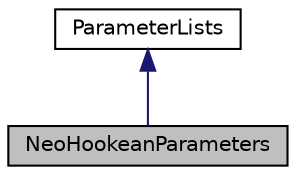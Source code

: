 digraph "NeoHookeanParameters"
{
 // LATEX_PDF_SIZE
  edge [fontname="Helvetica",fontsize="10",labelfontname="Helvetica",labelfontsize="10"];
  node [fontname="Helvetica",fontsize="10",shape=record];
  Node1 [label="NeoHookeanParameters",height=0.2,width=0.4,color="black", fillcolor="grey75", style="filled", fontcolor="black",tooltip=" "];
  Node2 -> Node1 [dir="back",color="midnightblue",fontsize="10",style="solid",fontname="Helvetica"];
  Node2 [label="ParameterLists",height=0.2,width=0.4,color="black", fillcolor="white", style="filled",URL="$class_parameter_lists.html",tooltip="Defines parameter name and value, and stores them in maps for settng values from XML."];
}
